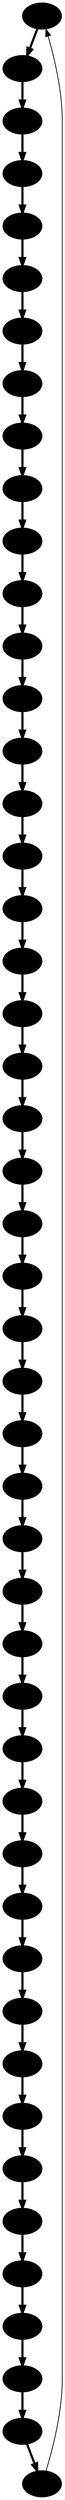 digraph g {

	26 -> 4 [penwidth=3, color=black]
	4 -> 10 [penwidth=3, color=black]
	10 -> 35 [penwidth=3, color=black]
	35 -> 45 [penwidth=3, color=black]
	45 -> 30 [penwidth=3, color=black]
	30 -> 6 [penwidth=3, color=black]
	6 -> 7 [penwidth=3, color=black]
	7 -> 9 [penwidth=3, color=black]
	9 -> 8 [penwidth=3, color=black]
	8 -> 40 [penwidth=3, color=black]
	40 -> 11 [penwidth=3, color=black]
	11 -> 12 [penwidth=3, color=black]
	12 -> 23 [penwidth=3, color=black]
	23 -> 19 [penwidth=3, color=black]
	19 -> 37 [penwidth=3, color=black]
	37 -> 43 [penwidth=3, color=black]
	43 -> 17 [penwidth=3, color=black]
	17 -> 44 [penwidth=3, color=black]
	44 -> 38 [penwidth=3, color=black]
	38 -> 20 [penwidth=3, color=black]
	20 -> 21 [penwidth=3, color=black]
	21 -> 39 [penwidth=3, color=black]
	39 -> 42 [penwidth=3, color=black]
	42 -> 24 [penwidth=3, color=black]
	24 -> 14 [penwidth=3, color=black]
	14 -> 25 [penwidth=3, color=black]
	25 -> 15 [penwidth=3, color=black]
	15 -> 18 [penwidth=3, color=black]
	18 -> 31 [penwidth=3, color=black]
	31 -> 1 [penwidth=3, color=black]
	1 -> 22 [penwidth=3, color=black]
	22 -> 16 [penwidth=3, color=black]
	16 -> 34 [penwidth=3, color=black]
	34 -> 3 [penwidth=3, color=black]
	3 -> 29 [penwidth=3, color=black]
	29 -> 41 [penwidth=3, color=black]
	41 -> 27 [penwidth=3, color=black]
	27 -> 28 [penwidth=3, color=black]
	28 -> 36 [penwidth=3, color=black]
	36 -> 46 [penwidth=3, color=black]
	46 -> 33 [penwidth=3, color=black]
	33 -> 47 [penwidth=3, color=black]
	47 -> 13 [penwidth=3, color=black]
	13 -> 5 [penwidth=3, color=black]
	5 -> 32 [penwidth=3, color=black]
	32 -> 0 [penwidth=3, color=black]
	0 -> 2 [penwidth=3, color=black]
	2 -> 26
	26 [
		label = 26
		pos = "675,1006!"
		style=filled
		fillcolor=black
	]
	4 [
		label = 4
		pos = "401,841!"
		style=filled
		fillcolor=black
	]
	10 [
		label = 10
		pos = "1112,2049!"
		style=filled
		fillcolor=black
	]
	35 [
		label = 35
		pos = "23,2216!"
		style=filled
		fillcolor=black
	]
	45 [
		label = 45
		pos = "10,2676!"
		style=filled
		fillcolor=black
	]
	30 [
		label = 30
		pos = "7352,4506!"
		style=filled
		fillcolor=black
	]
	6 [
		label = 6
		pos = "7608,4458!"
		style=filled
		fillcolor=black
	]
	7 [
		label = 7
		pos = "7573,3716!"
		style=filled
		fillcolor=black
	]
	9 [
		label = 9
		pos = "6898,1885!"
		style=filled
		fillcolor=black
	]
	8 [
		label = 8
		pos = "7265,1268!"
		style=filled
		fillcolor=black
	]
	40 [
		label = 40
		pos = "6271,2135!"
		style=filled
		fillcolor=black
	]
	11 [
		label = 11
		pos = "5468,2606!"
		style=filled
		fillcolor=black
	]
	12 [
		label = 12
		pos = "5989,2873!"
		style=filled
		fillcolor=black
	]
	23 [
		label = 23
		pos = "5199,2182!"
		style=filled
		fillcolor=black
	]
	19 [
		label = 19
		pos = "7732,4723!"
		style=filled
		fillcolor=black
	]
	37 [
		label = 37
		pos = "7762,4595!"
		style=filled
		fillcolor=black
	]
	43 [
		label = 43
		pos = "7280,4899!"
		style=filled
		fillcolor=black
	]
	17 [
		label = 17
		pos = "7611,5184!"
		style=filled
		fillcolor=black
	]
	44 [
		label = 44
		pos = "7509,3239!"
		style=filled
		fillcolor=black
	]
	38 [
		label = 38
		pos = "7392,2244!"
		style=filled
		fillcolor=black
	]
	20 [
		label = 20
		pos = "5900,3561!"
		style=filled
		fillcolor=black
	]
	21 [
		label = 21
		pos = "4483,3369!"
		style=filled
		fillcolor=black
	]
	39 [
		label = 39
		pos = "3484,2829!"
		style=filled
		fillcolor=black
	]
	42 [
		label = 42
		pos = "1916,1569!"
		style=filled
		fillcolor=black
	]
	24 [
		label = 24
		pos = "1633,2809!"
		style=filled
		fillcolor=black
	]
	14 [
		label = 14
		pos = "4612,2035!"
		style=filled
		fillcolor=black
	]
	25 [
		label = 25
		pos = "4307,2322!"
		style=filled
		fillcolor=black
	]
	15 [
		label = 15
		pos = "6347,2683!"
		style=filled
		fillcolor=black
	]
	18 [
		label = 18
		pos = "7462,3590!"
		style=filled
		fillcolor=black
	]
	31 [
		label = 31
		pos = "7545,2801!"
		style=filled
		fillcolor=black
	]
	1 [
		label = 1
		pos = "6734,1453!"
		style=filled
		fillcolor=black
	]
	22 [
		label = 22
		pos = "6101,1110!"
		style=filled
		fillcolor=black
	]
	16 [
		label = 16
		pos = "6107,669!"
		style=filled
		fillcolor=black
	]
	34 [
		label = 34
		pos = "4608,1198!"
		style=filled
		fillcolor=black
	]
	3 [
		label = 3
		pos = "5530,1424!"
		style=filled
		fillcolor=black
	]
	29 [
		label = 29
		pos = "3177,756!"
		style=filled
		fillcolor=black
	]
	41 [
		label = 41
		pos = "4985,140!"
		style=filled
		fillcolor=black
	]
	27 [
		label = 27
		pos = "7555,4819!"
		style=filled
		fillcolor=black
	]
	28 [
		label = 28
		pos = "7541,3981!"
		style=filled
		fillcolor=black
	]
	36 [
		label = 36
		pos = "7248,3779!"
		style=filled
		fillcolor=black
	]
	46 [
		label = 46
		pos = "6807,2993!"
		style=filled
		fillcolor=black
	]
	33 [
		label = 33
		pos = "6426,3173!"
		style=filled
		fillcolor=black
	]
	47 [
		label = 47
		pos = "5185,3258!"
		style=filled
		fillcolor=black
	]
	13 [
		label = 13
		pos = "4706,2674!"
		style=filled
		fillcolor=black
	]
	5 [
		label = 5
		pos = "3082,1644!"
		style=filled
		fillcolor=black
	]
	32 [
		label = 32
		pos = "3245,3305!"
		style=filled
		fillcolor=black
	]
	0 [
		label = 0
		pos = "3023,1942!"
		style=filled
		fillcolor=black
	]
	2 [
		label = 2
		pos = "2233,10!"
		style=filled
		fillcolor=black
	]
}
